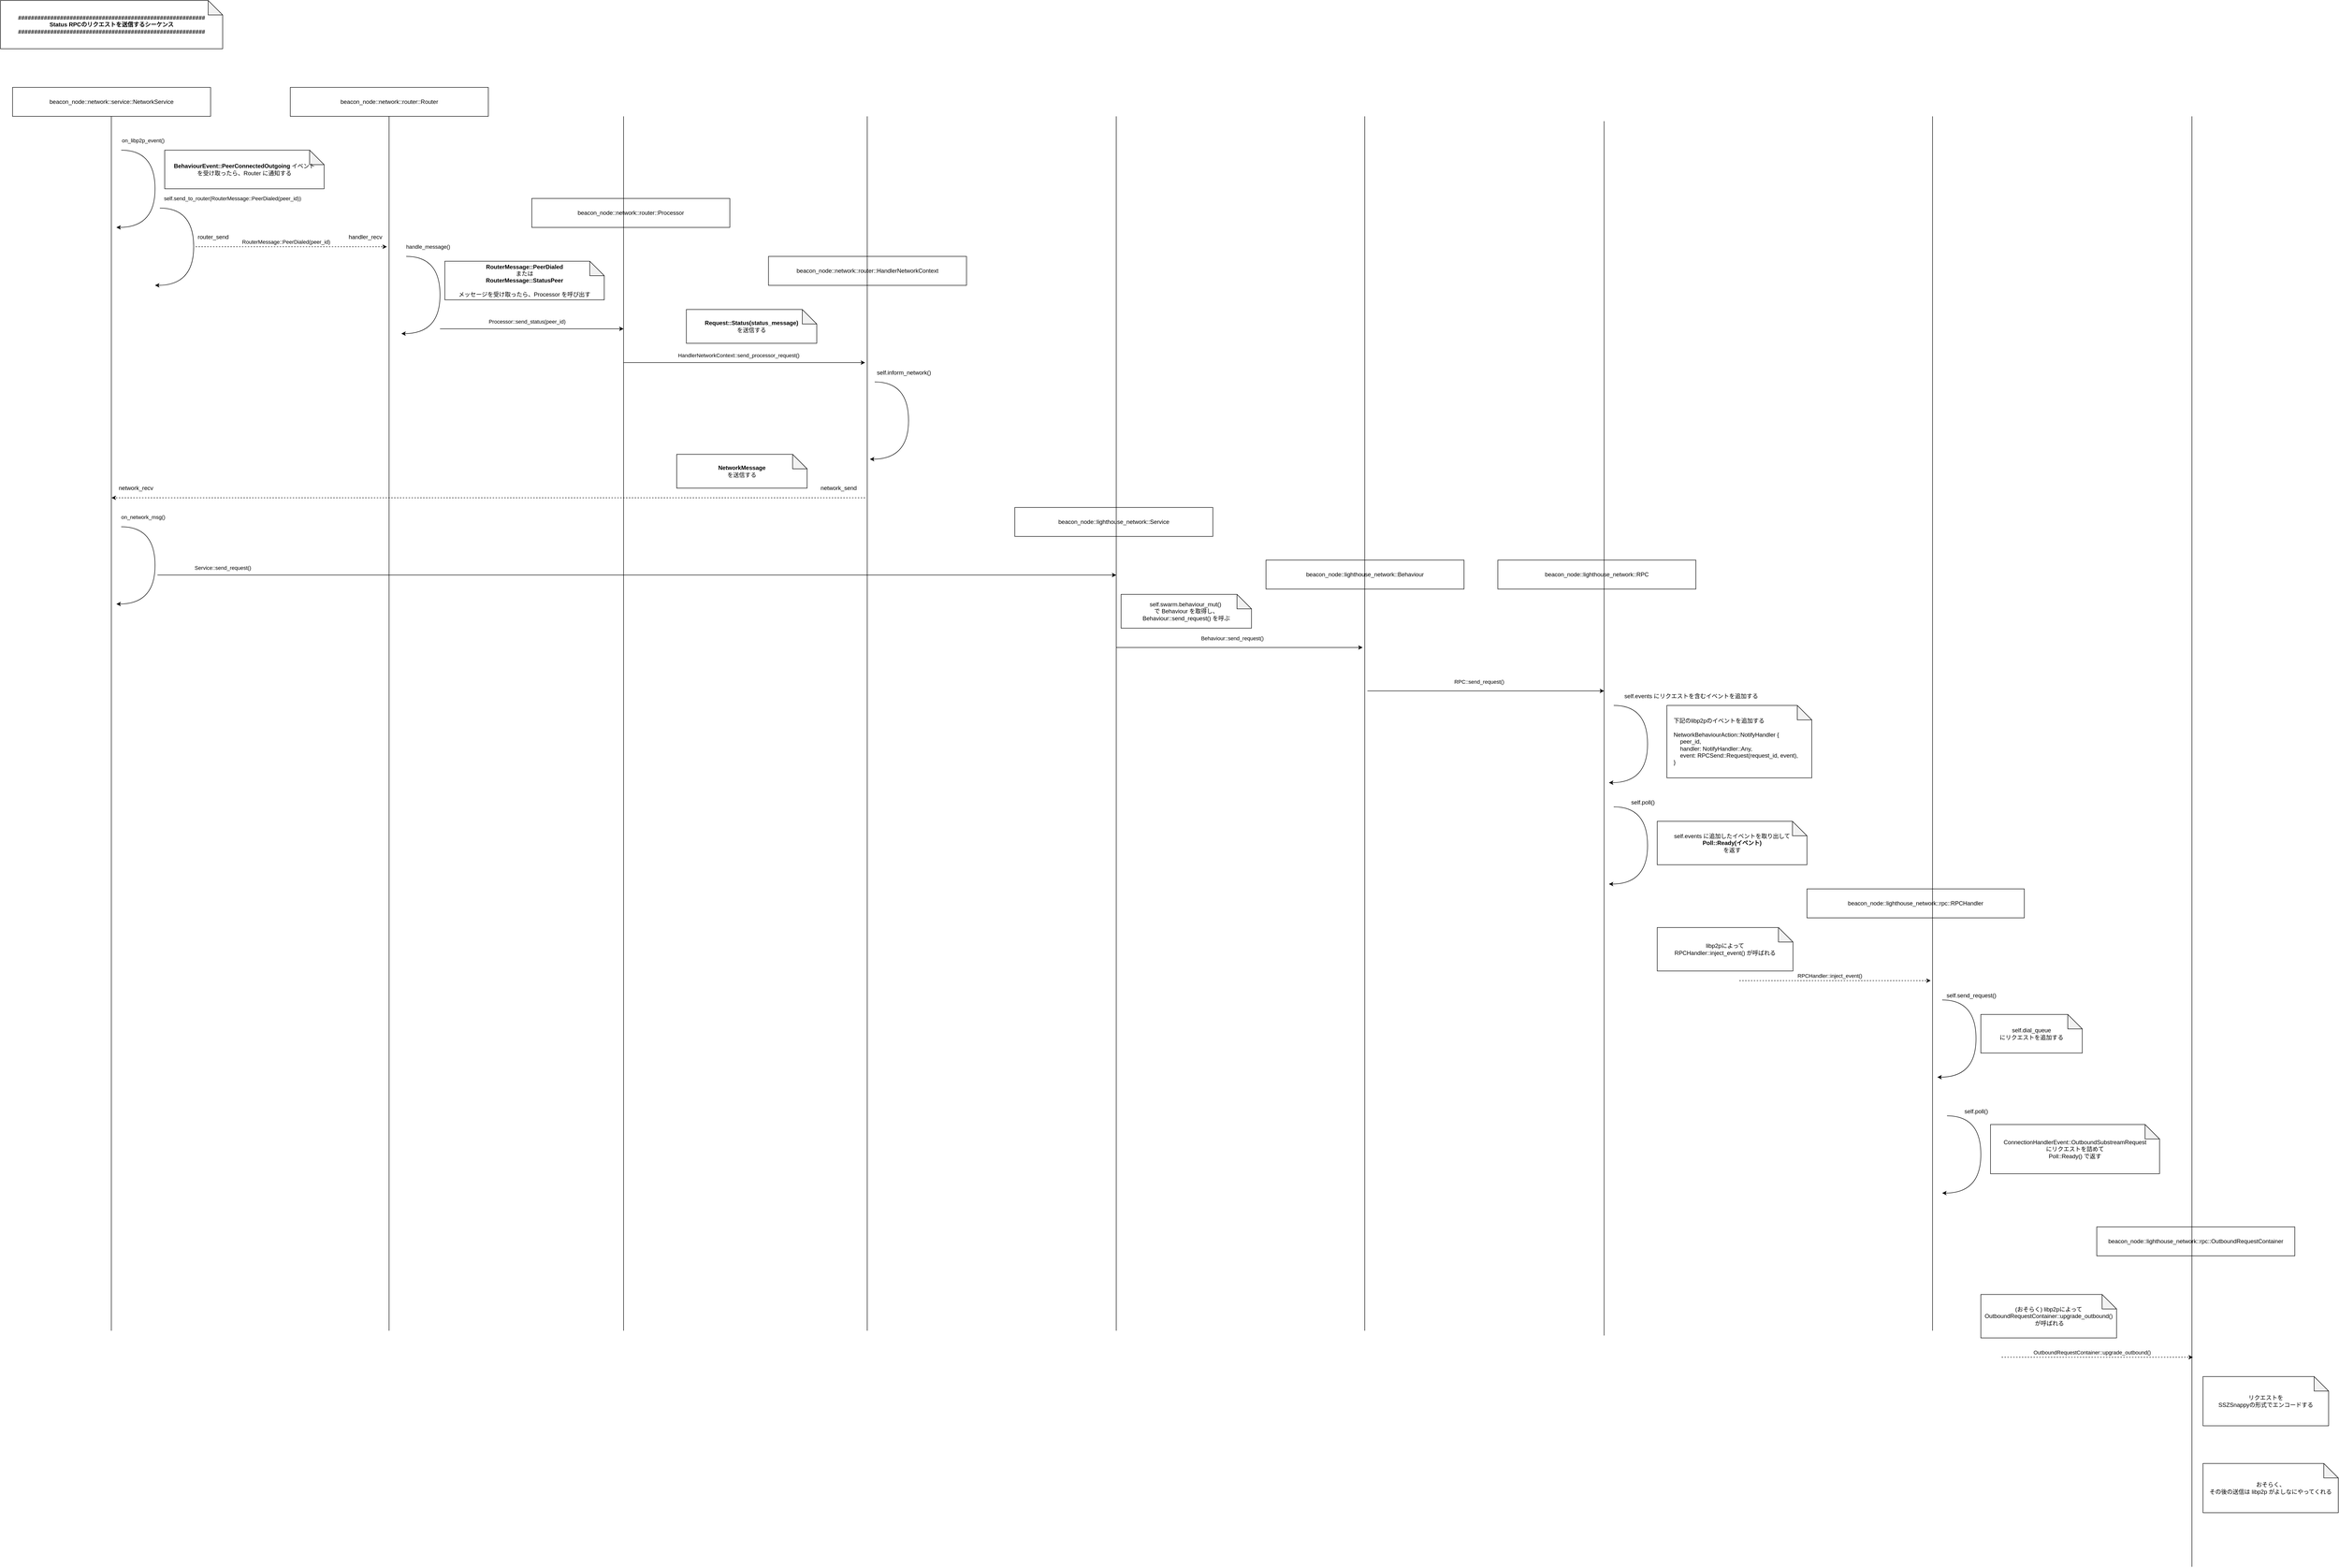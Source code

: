 <mxfile>
    <diagram id="WmQeqPcZGVHwFXoyWa7D" name="Page-1">
        <mxGraphModel dx="883" dy="872" grid="1" gridSize="10" guides="1" tooltips="1" connect="1" arrows="1" fold="1" page="1" pageScale="1" pageWidth="827" pageHeight="1169" background="none" math="0" shadow="0">
            <root>
                <mxCell id="0"/>
                <mxCell id="1" parent="0"/>
                <mxCell id="2" value="##########################################################&lt;br&gt;Status RPCのリクエストを送信するシーケンス&lt;br&gt;##########################################################" style="shape=note;whiteSpace=wrap;html=1;backgroundOutline=1;darkOpacity=0.05;fontStyle=1" parent="1" vertex="1">
                    <mxGeometry x="10" y="10" width="460" height="100" as="geometry"/>
                </mxCell>
                <mxCell id="3" value="beacon_node::network::router::Router" style="rounded=0;whiteSpace=wrap;html=1;" parent="1" vertex="1">
                    <mxGeometry x="610" y="190" width="410" height="60" as="geometry"/>
                </mxCell>
                <mxCell id="6" value="" style="endArrow=none;html=1;" parent="1" edge="1">
                    <mxGeometry width="50" height="50" relative="1" as="geometry">
                        <mxPoint x="814.5" y="2765" as="sourcePoint"/>
                        <mxPoint x="814.5" y="250" as="targetPoint"/>
                    </mxGeometry>
                </mxCell>
                <mxCell id="10" value="beacon_node::network::router::Processor" style="rounded=0;whiteSpace=wrap;html=1;" parent="1" vertex="1">
                    <mxGeometry x="1110" y="420" width="410" height="60" as="geometry"/>
                </mxCell>
                <mxCell id="11" value="" style="endArrow=none;html=1;" parent="1" edge="1">
                    <mxGeometry width="50" height="50" relative="1" as="geometry">
                        <mxPoint x="1300" y="2765" as="sourcePoint"/>
                        <mxPoint x="1300" y="250" as="targetPoint"/>
                    </mxGeometry>
                </mxCell>
                <mxCell id="15" value="beacon_node::network::router::HandlerNetworkContext" style="rounded=0;whiteSpace=wrap;html=1;" parent="1" vertex="1">
                    <mxGeometry x="1600" y="540" width="410" height="60" as="geometry"/>
                </mxCell>
                <mxCell id="16" value="" style="endArrow=none;html=1;" parent="1" edge="1">
                    <mxGeometry width="50" height="50" relative="1" as="geometry">
                        <mxPoint x="1804.47" y="2765" as="sourcePoint"/>
                        <mxPoint x="1804.47" y="250" as="targetPoint"/>
                    </mxGeometry>
                </mxCell>
                <mxCell id="24" value="beacon_node::lighthouse_network::Service" style="rounded=0;whiteSpace=wrap;html=1;" parent="1" vertex="1">
                    <mxGeometry x="2110" y="1060" width="410" height="60" as="geometry"/>
                </mxCell>
                <mxCell id="29" value="" style="curved=1;endArrow=classic;html=1;" parent="1" edge="1">
                    <mxGeometry width="50" height="50" relative="1" as="geometry">
                        <mxPoint x="1820" y="800" as="sourcePoint"/>
                        <mxPoint x="1810" y="960" as="targetPoint"/>
                        <Array as="points">
                            <mxPoint x="1890" y="800"/>
                            <mxPoint x="1890" y="960"/>
                        </Array>
                    </mxGeometry>
                </mxCell>
                <mxCell id="30" value="&lt;span style=&quot;font-size: 12px&quot;&gt;self.inform_network&lt;/span&gt;&lt;span style=&quot;font-size: 12px&quot;&gt;()&lt;/span&gt;" style="edgeLabel;html=1;align=center;verticalAlign=middle;resizable=0;points=[];" parent="29" vertex="1" connectable="0">
                    <mxGeometry x="0.073" relative="1" as="geometry">
                        <mxPoint x="-10" y="-116" as="offset"/>
                    </mxGeometry>
                </mxCell>
                <mxCell id="35" value="beacon_node::lighthouse_network::Behaviour" style="rounded=0;whiteSpace=wrap;html=1;" parent="1" vertex="1">
                    <mxGeometry x="2630" y="1169" width="410" height="60" as="geometry"/>
                </mxCell>
                <mxCell id="36" value="" style="endArrow=classic;html=1;dashed=1;" parent="1" edge="1">
                    <mxGeometry width="50" height="50" relative="1" as="geometry">
                        <mxPoint x="1800" y="1040" as="sourcePoint"/>
                        <mxPoint x="240" y="1040" as="targetPoint"/>
                    </mxGeometry>
                </mxCell>
                <mxCell id="39" value="" style="endArrow=none;html=1;" parent="1" edge="1">
                    <mxGeometry width="50" height="50" relative="1" as="geometry">
                        <mxPoint x="2834.47" y="2765" as="sourcePoint"/>
                        <mxPoint x="2834.47" y="250" as="targetPoint"/>
                    </mxGeometry>
                </mxCell>
                <mxCell id="47" value="" style="endArrow=classic;html=1;exitX=1;exitY=0.5;exitDx=0;exitDy=0;" parent="1" edge="1">
                    <mxGeometry width="50" height="50" relative="1" as="geometry">
                        <mxPoint x="2320.0" y="1350" as="sourcePoint"/>
                        <mxPoint x="2830" y="1350.05" as="targetPoint"/>
                    </mxGeometry>
                </mxCell>
                <mxCell id="122" value="Behaviour::send_request()" style="edgeLabel;html=1;align=center;verticalAlign=middle;resizable=0;points=[];" parent="47" vertex="1" connectable="0">
                    <mxGeometry x="-0.143" y="-1" relative="1" as="geometry">
                        <mxPoint x="21" y="-20" as="offset"/>
                    </mxGeometry>
                </mxCell>
                <mxCell id="48" value="beacon_node::lighthouse_network::RPC" style="rounded=0;whiteSpace=wrap;html=1;" parent="1" vertex="1">
                    <mxGeometry x="3110" y="1169" width="410" height="60" as="geometry"/>
                </mxCell>
                <mxCell id="49" value="" style="endArrow=none;html=1;" parent="1" edge="1">
                    <mxGeometry width="50" height="50" relative="1" as="geometry">
                        <mxPoint x="3330" y="2775" as="sourcePoint"/>
                        <mxPoint x="3330" y="260" as="targetPoint"/>
                    </mxGeometry>
                </mxCell>
                <mxCell id="52" value="beacon_node::lighthouse_network::rpc::RPCHandler" style="rounded=0;whiteSpace=wrap;html=1;" parent="1" vertex="1">
                    <mxGeometry x="3750" y="1850" width="450" height="60" as="geometry"/>
                </mxCell>
                <mxCell id="55" value="" style="endArrow=none;html=1;" parent="1" edge="1">
                    <mxGeometry width="50" height="50" relative="1" as="geometry">
                        <mxPoint x="4010" y="2765" as="sourcePoint"/>
                        <mxPoint x="4010" y="250" as="targetPoint"/>
                    </mxGeometry>
                </mxCell>
                <mxCell id="67" value="beacon_node::lighthouse_network::rpc::OutboundRequestContainer" style="rounded=0;whiteSpace=wrap;html=1;" parent="1" vertex="1">
                    <mxGeometry x="4350" y="2550" width="410" height="60" as="geometry"/>
                </mxCell>
                <mxCell id="70" value="" style="endArrow=none;html=1;" parent="1" edge="1">
                    <mxGeometry width="50" height="50" relative="1" as="geometry">
                        <mxPoint x="4547" y="3254" as="sourcePoint"/>
                        <mxPoint x="4547" y="250" as="targetPoint"/>
                    </mxGeometry>
                </mxCell>
                <mxCell id="82" value="beacon_node::network::service::NetworkService" style="rounded=0;whiteSpace=wrap;html=1;" parent="1" vertex="1">
                    <mxGeometry x="35" y="190" width="410" height="60" as="geometry"/>
                </mxCell>
                <mxCell id="83" value="" style="endArrow=none;html=1;" parent="1" edge="1">
                    <mxGeometry width="50" height="50" relative="1" as="geometry">
                        <mxPoint x="239.5" y="2765" as="sourcePoint"/>
                        <mxPoint x="239.5" y="250" as="targetPoint"/>
                    </mxGeometry>
                </mxCell>
                <mxCell id="85" value="" style="curved=1;endArrow=classic;html=1;" parent="1" edge="1">
                    <mxGeometry width="50" height="50" relative="1" as="geometry">
                        <mxPoint x="260" y="320" as="sourcePoint"/>
                        <mxPoint x="250" y="480" as="targetPoint"/>
                        <Array as="points">
                            <mxPoint x="330" y="320"/>
                            <mxPoint x="330" y="480"/>
                        </Array>
                    </mxGeometry>
                </mxCell>
                <mxCell id="86" value="&lt;span style=&quot;color: rgba(0 , 0 , 0 , 0) ; font-family: monospace ; font-size: 0px&quot;&gt;%3CmxGraphModel%3E%3Croot%3E%3CmxCell%20id%3D%220%22%2F%3E%3CmxCell%20id%3D%221%22%20parent%3D%220%22%2F%3E%3CmxCell%20id%3D%222%22%20value%3D%22%22%20style%3D%22curved%3D1%3BendArrow%3Dclassic%3Bhtml%3D1%3B%22%20edge%3D%221%22%20parent%3D%221%22%3E%3CmxGeometry%20width%3D%2250%22%20height%3D%2250%22%20relative%3D%221%22%20as%3D%22geometry%22%3E%3CmxPoint%20x%3D%22740%22%20y%3D%22340%22%20as%3D%22sourcePoint%22%2F%3E%3CmxPoint%20x%3D%22730%22%20y%3D%22500%22%20as%3D%22targetPoint%22%2F%3E%3CArray%20as%3D%22points%22%3E%3CmxPoint%20x%3D%22810%22%20y%3D%22340%22%2F%3E%3CmxPoint%20x%3D%22810%22%20y%3D%22500%22%2F%3E%3C%2FArray%3E%3C%2FmxGeometry%3E%3C%2FmxCell%3E%3CmxCell%20id%3D%223%22%20value%3D%22handle_rpc_request()%22%20style%3D%22edgeLabel%3Bhtml%3D1%3Balign%3Dcenter%3BverticalAlign%3Dmiddle%3Bresizable%3D0%3Bpoints%3D%5B%5D%3B%22%20vertex%3D%221%22%20connectable%3D%220%22%20parent%3D%222%22%3E%3CmxGeometry%20x%3D%220.073%22%20relative%3D%221%22%20as%3D%22geometry%22%3E%3CmxPoint%20x%3D%22-10%22%20y%3D%22-106%22%20as%3D%22offset%22%2F%3E%3C%2FmxGeometry%3E%3C%2FmxCell%3E%3C%2Froot%3E%3C%2FmxGraphModel%3&lt;/span&gt;&lt;font color=&quot;rgba(0, 0, 0, 0)&quot; face=&quot;monospace&quot;&gt;&lt;span style=&quot;font-size: 0px&quot;&gt;on_libp2p_event&lt;/span&gt;&lt;/font&gt;" style="edgeLabel;html=1;align=center;verticalAlign=middle;resizable=0;points=[];" parent="85" vertex="1" connectable="0">
                    <mxGeometry x="0.073" relative="1" as="geometry">
                        <mxPoint x="-10" y="-106" as="offset"/>
                    </mxGeometry>
                </mxCell>
                <mxCell id="88" value="on_libp2p_event()" style="edgeLabel;html=1;align=center;verticalAlign=middle;resizable=0;points=[];" parent="85" vertex="1" connectable="0">
                    <mxGeometry x="-0.71" y="-12" relative="1" as="geometry">
                        <mxPoint y="-32" as="offset"/>
                    </mxGeometry>
                </mxCell>
                <mxCell id="89" value="BehaviourEvent::PeerConnectedOutgoing&lt;span style=&quot;font-weight: normal&quot;&gt; イベント&lt;br&gt;を受け取ったら、Router に通知する&lt;br&gt;&lt;/span&gt;" style="shape=note;whiteSpace=wrap;html=1;backgroundOutline=1;darkOpacity=0.05;fontStyle=1" parent="1" vertex="1">
                    <mxGeometry x="350" y="320" width="330" height="80" as="geometry"/>
                </mxCell>
                <mxCell id="90" value="" style="curved=1;endArrow=classic;html=1;" parent="1" edge="1">
                    <mxGeometry width="50" height="50" relative="1" as="geometry">
                        <mxPoint x="340" y="440" as="sourcePoint"/>
                        <mxPoint x="330" y="600" as="targetPoint"/>
                        <Array as="points">
                            <mxPoint x="410" y="440"/>
                            <mxPoint x="410" y="600"/>
                        </Array>
                    </mxGeometry>
                </mxCell>
                <mxCell id="91" value="&lt;span style=&quot;color: rgba(0 , 0 , 0 , 0) ; font-family: monospace ; font-size: 0px&quot;&gt;%3CmxGraphModel%3E%3Croot%3E%3CmxCell%20id%3D%220%22%2F%3E%3CmxCell%20id%3D%221%22%20parent%3D%220%22%2F%3E%3CmxCell%20id%3D%222%22%20value%3D%22%22%20style%3D%22curved%3D1%3BendArrow%3Dclassic%3Bhtml%3D1%3B%22%20edge%3D%221%22%20parent%3D%221%22%3E%3CmxGeometry%20width%3D%2250%22%20height%3D%2250%22%20relative%3D%221%22%20as%3D%22geometry%22%3E%3CmxPoint%20x%3D%22740%22%20y%3D%22340%22%20as%3D%22sourcePoint%22%2F%3E%3CmxPoint%20x%3D%22730%22%20y%3D%22500%22%20as%3D%22targetPoint%22%2F%3E%3CArray%20as%3D%22points%22%3E%3CmxPoint%20x%3D%22810%22%20y%3D%22340%22%2F%3E%3CmxPoint%20x%3D%22810%22%20y%3D%22500%22%2F%3E%3C%2FArray%3E%3C%2FmxGeometry%3E%3C%2FmxCell%3E%3CmxCell%20id%3D%223%22%20value%3D%22handle_rpc_request()%22%20style%3D%22edgeLabel%3Bhtml%3D1%3Balign%3Dcenter%3BverticalAlign%3Dmiddle%3Bresizable%3D0%3Bpoints%3D%5B%5D%3B%22%20vertex%3D%221%22%20connectable%3D%220%22%20parent%3D%222%22%3E%3CmxGeometry%20x%3D%220.073%22%20relative%3D%221%22%20as%3D%22geometry%22%3E%3CmxPoint%20x%3D%22-10%22%20y%3D%22-106%22%20as%3D%22offset%22%2F%3E%3C%2FmxGeometry%3E%3C%2FmxCell%3E%3C%2Froot%3E%3C%2FmxGraphModel%3&lt;/span&gt;&lt;font color=&quot;rgba(0, 0, 0, 0)&quot; face=&quot;monospace&quot;&gt;&lt;span style=&quot;font-size: 0px&quot;&gt;on_libp2p_event&lt;/span&gt;&lt;/font&gt;" style="edgeLabel;html=1;align=center;verticalAlign=middle;resizable=0;points=[];" parent="90" vertex="1" connectable="0">
                    <mxGeometry x="0.073" relative="1" as="geometry">
                        <mxPoint x="-10" y="-106" as="offset"/>
                    </mxGeometry>
                </mxCell>
                <mxCell id="92" value="self.send_to_router(RouterMessage::PeerDialed(peer_id))" style="edgeLabel;html=1;align=center;verticalAlign=middle;resizable=0;points=[];" parent="90" vertex="1" connectable="0">
                    <mxGeometry x="-0.71" y="-12" relative="1" as="geometry">
                        <mxPoint x="105" y="-32" as="offset"/>
                    </mxGeometry>
                </mxCell>
                <mxCell id="95" value="" style="curved=1;endArrow=classic;html=1;" parent="1" edge="1">
                    <mxGeometry width="50" height="50" relative="1" as="geometry">
                        <mxPoint x="850" y="540" as="sourcePoint"/>
                        <mxPoint x="840" y="700" as="targetPoint"/>
                        <Array as="points">
                            <mxPoint x="920" y="540"/>
                            <mxPoint x="920" y="700"/>
                        </Array>
                    </mxGeometry>
                </mxCell>
                <mxCell id="96" value="&lt;span style=&quot;color: rgba(0 , 0 , 0 , 0) ; font-family: monospace ; font-size: 0px&quot;&gt;%3CmxGraphModel%3E%3Croot%3E%3CmxCell%20id%3D%220%22%2F%3E%3CmxCell%20id%3D%221%22%20parent%3D%220%22%2F%3E%3CmxCell%20id%3D%222%22%20value%3D%22%22%20style%3D%22curved%3D1%3BendArrow%3Dclassic%3Bhtml%3D1%3B%22%20edge%3D%221%22%20parent%3D%221%22%3E%3CmxGeometry%20width%3D%2250%22%20height%3D%2250%22%20relative%3D%221%22%20as%3D%22geometry%22%3E%3CmxPoint%20x%3D%22740%22%20y%3D%22340%22%20as%3D%22sourcePoint%22%2F%3E%3CmxPoint%20x%3D%22730%22%20y%3D%22500%22%20as%3D%22targetPoint%22%2F%3E%3CArray%20as%3D%22points%22%3E%3CmxPoint%20x%3D%22810%22%20y%3D%22340%22%2F%3E%3CmxPoint%20x%3D%22810%22%20y%3D%22500%22%2F%3E%3C%2FArray%3E%3C%2FmxGeometry%3E%3C%2FmxCell%3E%3CmxCell%20id%3D%223%22%20value%3D%22handle_rpc_request()%22%20style%3D%22edgeLabel%3Bhtml%3D1%3Balign%3Dcenter%3BverticalAlign%3Dmiddle%3Bresizable%3D0%3Bpoints%3D%5B%5D%3B%22%20vertex%3D%221%22%20connectable%3D%220%22%20parent%3D%222%22%3E%3CmxGeometry%20x%3D%220.073%22%20relative%3D%221%22%20as%3D%22geometry%22%3E%3CmxPoint%20x%3D%22-10%22%20y%3D%22-106%22%20as%3D%22offset%22%2F%3E%3C%2FmxGeometry%3E%3C%2FmxCell%3E%3C%2Froot%3E%3C%2FmxGraphModel%3&lt;/span&gt;&lt;font color=&quot;rgba(0, 0, 0, 0)&quot; face=&quot;monospace&quot;&gt;&lt;span style=&quot;font-size: 0px&quot;&gt;on_libp2p_event&lt;/span&gt;&lt;/font&gt;" style="edgeLabel;html=1;align=center;verticalAlign=middle;resizable=0;points=[];" parent="95" vertex="1" connectable="0">
                    <mxGeometry x="0.073" relative="1" as="geometry">
                        <mxPoint x="-10" y="-106" as="offset"/>
                    </mxGeometry>
                </mxCell>
                <mxCell id="97" value="handle_message()" style="edgeLabel;html=1;align=center;verticalAlign=middle;resizable=0;points=[];" parent="95" vertex="1" connectable="0">
                    <mxGeometry x="-0.71" y="-12" relative="1" as="geometry">
                        <mxPoint y="-32" as="offset"/>
                    </mxGeometry>
                </mxCell>
                <mxCell id="98" value="RouterMessage::PeerDialed&lt;br&gt;&lt;span style=&quot;font-weight: normal&quot;&gt;または&lt;/span&gt;&lt;br&gt; RouterMessage::StatusPeer&lt;br&gt;&lt;span style=&quot;font-weight: normal&quot;&gt;&lt;br&gt;&lt;/span&gt;&lt;span style=&quot;font-weight: normal&quot;&gt;メッセージを&lt;/span&gt;&lt;span style=&quot;font-weight: normal&quot;&gt;受け取ったら、Processor を呼び出す&lt;/span&gt;" style="shape=note;whiteSpace=wrap;html=1;backgroundOutline=1;darkOpacity=0.05;fontStyle=1" parent="1" vertex="1">
                    <mxGeometry x="930" y="550" width="330" height="80" as="geometry"/>
                </mxCell>
                <mxCell id="100" value="" style="endArrow=classic;html=1;" parent="1" edge="1">
                    <mxGeometry width="50" height="50" relative="1" as="geometry">
                        <mxPoint x="920" y="690" as="sourcePoint"/>
                        <mxPoint x="1300" y="690" as="targetPoint"/>
                    </mxGeometry>
                </mxCell>
                <mxCell id="101" value="Processor::send_status(peer_id)" style="edgeLabel;html=1;align=center;verticalAlign=middle;resizable=0;points=[];" parent="100" vertex="1" connectable="0">
                    <mxGeometry x="-0.037" y="1" relative="1" as="geometry">
                        <mxPoint x="-3" y="-14" as="offset"/>
                    </mxGeometry>
                </mxCell>
                <mxCell id="102" value="&lt;font color=&quot;rgba(0, 0, 0, 0)&quot; face=&quot;monospace&quot;&gt;&lt;span style=&quot;font-size: 0px&quot;&gt;ha&lt;/span&gt;&lt;/font&gt;" style="edgeLabel;html=1;align=center;verticalAlign=middle;resizable=0;points=[];" parent="1" vertex="1" connectable="0">
                    <mxGeometry x="780" y="470" as="geometry">
                        <mxPoint x="-5" y="3" as="offset"/>
                    </mxGeometry>
                </mxCell>
                <mxCell id="103" value="handler_recv" style="text;html=1;align=center;verticalAlign=middle;resizable=0;points=[];autosize=1;strokeColor=none;fillColor=none;" parent="1" vertex="1">
                    <mxGeometry x="720" y="490" width="90" height="20" as="geometry"/>
                </mxCell>
                <mxCell id="104" value="router_send" style="text;html=1;align=center;verticalAlign=middle;resizable=0;points=[];autosize=1;strokeColor=none;fillColor=none;" parent="1" vertex="1">
                    <mxGeometry x="410" y="490" width="80" height="20" as="geometry"/>
                </mxCell>
                <mxCell id="108" value="" style="endArrow=classic;html=1;dashed=1;" parent="1" edge="1">
                    <mxGeometry width="50" height="50" relative="1" as="geometry">
                        <mxPoint x="414" y="520" as="sourcePoint"/>
                        <mxPoint x="810" y="520" as="targetPoint"/>
                    </mxGeometry>
                </mxCell>
                <mxCell id="109" value="RouterMessage::PeerDialed(peer_id)" style="edgeLabel;html=1;align=center;verticalAlign=middle;resizable=0;points=[];" parent="108" vertex="1" connectable="0">
                    <mxGeometry x="-0.574" relative="1" as="geometry">
                        <mxPoint x="102" y="-10" as="offset"/>
                    </mxGeometry>
                </mxCell>
                <mxCell id="110" value="" style="endArrow=classic;html=1;" parent="1" edge="1">
                    <mxGeometry width="50" height="50" relative="1" as="geometry">
                        <mxPoint x="1300" y="760" as="sourcePoint"/>
                        <mxPoint x="1800" y="760" as="targetPoint"/>
                    </mxGeometry>
                </mxCell>
                <mxCell id="111" value="HandlerNetworkContext::send_processor_request()" style="edgeLabel;html=1;align=center;verticalAlign=middle;resizable=0;points=[];" parent="110" vertex="1" connectable="0">
                    <mxGeometry x="-0.037" y="1" relative="1" as="geometry">
                        <mxPoint x="-3" y="-14" as="offset"/>
                    </mxGeometry>
                </mxCell>
                <mxCell id="112" value="Request::Status(status_message)&lt;br&gt;&lt;span style=&quot;font-weight: normal&quot;&gt;を送信する&lt;/span&gt;" style="shape=note;whiteSpace=wrap;html=1;backgroundOutline=1;darkOpacity=0.05;fontStyle=1" parent="1" vertex="1">
                    <mxGeometry x="1430" y="650" width="270" height="70" as="geometry"/>
                </mxCell>
                <mxCell id="113" value="network_send" style="text;html=1;align=center;verticalAlign=middle;resizable=0;points=[];autosize=1;strokeColor=none;fillColor=none;" parent="1" vertex="1">
                    <mxGeometry x="1700" y="1010" width="90" height="20" as="geometry"/>
                </mxCell>
                <mxCell id="114" value="network_recv" style="text;html=1;align=center;verticalAlign=middle;resizable=0;points=[];autosize=1;strokeColor=none;fillColor=none;" parent="1" vertex="1">
                    <mxGeometry x="245" y="1010" width="90" height="20" as="geometry"/>
                </mxCell>
                <mxCell id="115" value="NetworkMessage&lt;br&gt;&lt;span style=&quot;font-weight: normal&quot;&gt;を送信する&lt;/span&gt;" style="shape=note;whiteSpace=wrap;html=1;backgroundOutline=1;darkOpacity=0.05;fontStyle=1" parent="1" vertex="1">
                    <mxGeometry x="1410" y="950" width="270" height="70" as="geometry"/>
                </mxCell>
                <mxCell id="116" value="" style="curved=1;endArrow=classic;html=1;" parent="1" edge="1">
                    <mxGeometry width="50" height="50" relative="1" as="geometry">
                        <mxPoint x="260" y="1100" as="sourcePoint"/>
                        <mxPoint x="250" y="1260" as="targetPoint"/>
                        <Array as="points">
                            <mxPoint x="330" y="1100"/>
                            <mxPoint x="330" y="1260"/>
                        </Array>
                    </mxGeometry>
                </mxCell>
                <mxCell id="117" value="&lt;span style=&quot;color: rgba(0 , 0 , 0 , 0) ; font-family: monospace ; font-size: 0px&quot;&gt;%3CmxGraphModel%3E%3Croot%3E%3CmxCell%20id%3D%220%22%2F%3E%3CmxCell%20id%3D%221%22%20parent%3D%220%22%2F%3E%3CmxCell%20id%3D%222%22%20value%3D%22%22%20style%3D%22curved%3D1%3BendArrow%3Dclassic%3Bhtml%3D1%3B%22%20edge%3D%221%22%20parent%3D%221%22%3E%3CmxGeometry%20width%3D%2250%22%20height%3D%2250%22%20relative%3D%221%22%20as%3D%22geometry%22%3E%3CmxPoint%20x%3D%22740%22%20y%3D%22340%22%20as%3D%22sourcePoint%22%2F%3E%3CmxPoint%20x%3D%22730%22%20y%3D%22500%22%20as%3D%22targetPoint%22%2F%3E%3CArray%20as%3D%22points%22%3E%3CmxPoint%20x%3D%22810%22%20y%3D%22340%22%2F%3E%3CmxPoint%20x%3D%22810%22%20y%3D%22500%22%2F%3E%3C%2FArray%3E%3C%2FmxGeometry%3E%3C%2FmxCell%3E%3CmxCell%20id%3D%223%22%20value%3D%22handle_rpc_request()%22%20style%3D%22edgeLabel%3Bhtml%3D1%3Balign%3Dcenter%3BverticalAlign%3Dmiddle%3Bresizable%3D0%3Bpoints%3D%5B%5D%3B%22%20vertex%3D%221%22%20connectable%3D%220%22%20parent%3D%222%22%3E%3CmxGeometry%20x%3D%220.073%22%20relative%3D%221%22%20as%3D%22geometry%22%3E%3CmxPoint%20x%3D%22-10%22%20y%3D%22-106%22%20as%3D%22offset%22%2F%3E%3C%2FmxGeometry%3E%3C%2FmxCell%3E%3C%2Froot%3E%3C%2FmxGraphModel%3&lt;/span&gt;&lt;font color=&quot;rgba(0, 0, 0, 0)&quot; face=&quot;monospace&quot;&gt;&lt;span style=&quot;font-size: 0px&quot;&gt;on_libp2p_event&lt;/span&gt;&lt;/font&gt;" style="edgeLabel;html=1;align=center;verticalAlign=middle;resizable=0;points=[];" parent="116" vertex="1" connectable="0">
                    <mxGeometry x="0.073" relative="1" as="geometry">
                        <mxPoint x="-10" y="-106" as="offset"/>
                    </mxGeometry>
                </mxCell>
                <mxCell id="118" value="on_network_msg()" style="edgeLabel;html=1;align=center;verticalAlign=middle;resizable=0;points=[];" parent="116" vertex="1" connectable="0">
                    <mxGeometry x="-0.71" y="-12" relative="1" as="geometry">
                        <mxPoint y="-32" as="offset"/>
                    </mxGeometry>
                </mxCell>
                <mxCell id="119" value="" style="endArrow=none;html=1;" parent="1" edge="1">
                    <mxGeometry width="50" height="50" relative="1" as="geometry">
                        <mxPoint x="2320" y="2765" as="sourcePoint"/>
                        <mxPoint x="2320" y="250" as="targetPoint"/>
                    </mxGeometry>
                </mxCell>
                <mxCell id="120" value="" style="endArrow=classic;html=1;" parent="1" edge="1">
                    <mxGeometry width="50" height="50" relative="1" as="geometry">
                        <mxPoint x="335" y="1200" as="sourcePoint"/>
                        <mxPoint x="2320" y="1200" as="targetPoint"/>
                    </mxGeometry>
                </mxCell>
                <mxCell id="121" value="Service::send_request()" style="edgeLabel;html=1;align=center;verticalAlign=middle;resizable=0;points=[];" parent="120" vertex="1" connectable="0">
                    <mxGeometry x="-0.037" y="1" relative="1" as="geometry">
                        <mxPoint x="-821" y="-14" as="offset"/>
                    </mxGeometry>
                </mxCell>
                <mxCell id="123" value="self.swarm.behaviour_mut()&amp;nbsp;&lt;br&gt;で Behaviour を取得し、&lt;br&gt;Behaviour::send_request() を呼ぶ" style="shape=note;whiteSpace=wrap;html=1;backgroundOutline=1;darkOpacity=0.05;fontStyle=0" parent="1" vertex="1">
                    <mxGeometry x="2330" y="1240" width="270" height="70" as="geometry"/>
                </mxCell>
                <mxCell id="124" value="" style="endArrow=classic;html=1;exitX=1;exitY=0.5;exitDx=0;exitDy=0;" parent="1" edge="1">
                    <mxGeometry width="50" height="50" relative="1" as="geometry">
                        <mxPoint x="2840.0" y="1440" as="sourcePoint"/>
                        <mxPoint x="3330" y="1440" as="targetPoint"/>
                    </mxGeometry>
                </mxCell>
                <mxCell id="125" value="RPC::send_request()" style="edgeLabel;html=1;align=center;verticalAlign=middle;resizable=0;points=[];" parent="124" vertex="1" connectable="0">
                    <mxGeometry x="-0.143" y="-1" relative="1" as="geometry">
                        <mxPoint x="21" y="-20" as="offset"/>
                    </mxGeometry>
                </mxCell>
                <mxCell id="126" value="" style="curved=1;endArrow=classic;html=1;" parent="1" edge="1">
                    <mxGeometry width="50" height="50" relative="1" as="geometry">
                        <mxPoint x="3350" y="1470" as="sourcePoint"/>
                        <mxPoint x="3340" y="1630" as="targetPoint"/>
                        <Array as="points">
                            <mxPoint x="3420" y="1470"/>
                            <mxPoint x="3420" y="1630"/>
                        </Array>
                    </mxGeometry>
                </mxCell>
                <mxCell id="127" value="&lt;span style=&quot;font-size: 12px&quot;&gt;self.events にリクエストを含むイベントを追加する&lt;/span&gt;" style="edgeLabel;html=1;align=center;verticalAlign=middle;resizable=0;points=[];" parent="126" vertex="1" connectable="0">
                    <mxGeometry x="0.073" relative="1" as="geometry">
                        <mxPoint x="90" y="-116" as="offset"/>
                    </mxGeometry>
                </mxCell>
                <mxCell id="128" value="" style="curved=1;endArrow=classic;html=1;" parent="1" edge="1">
                    <mxGeometry width="50" height="50" relative="1" as="geometry">
                        <mxPoint x="3350" y="1680" as="sourcePoint"/>
                        <mxPoint x="3340" y="1840" as="targetPoint"/>
                        <Array as="points">
                            <mxPoint x="3420" y="1680"/>
                            <mxPoint x="3420" y="1840"/>
                        </Array>
                    </mxGeometry>
                </mxCell>
                <mxCell id="129" value="&lt;span style=&quot;font-size: 12px&quot;&gt;self.poll()&lt;/span&gt;" style="edgeLabel;html=1;align=center;verticalAlign=middle;resizable=0;points=[];" parent="128" vertex="1" connectable="0">
                    <mxGeometry x="0.073" relative="1" as="geometry">
                        <mxPoint x="-10" y="-106" as="offset"/>
                    </mxGeometry>
                </mxCell>
                <mxCell id="130" value="下記のlibp2pのイベントを追加する&lt;br&gt;&lt;br&gt;NetworkBehaviourAction::NotifyHandler {&lt;br&gt;&amp;nbsp; &amp;nbsp; peer_id,&lt;br&gt;&amp;nbsp; &amp;nbsp; handler:&amp;nbsp;NotifyHandler::Any,&lt;br&gt;&amp;nbsp; &amp;nbsp;&amp;nbsp;event: RPCSend::Request(request_id, event),&lt;br&gt;}" style="shape=note;whiteSpace=wrap;html=1;backgroundOutline=1;darkOpacity=0.05;fontStyle=0;align=left;spacingLeft=12;" parent="1" vertex="1">
                    <mxGeometry x="3460" y="1470" width="300" height="150" as="geometry"/>
                </mxCell>
                <mxCell id="131" value="self.events に追加したイベントを取り出して&lt;br&gt;&lt;b&gt;Poll::Ready(イベント)&lt;/b&gt;&lt;br&gt;を返す" style="shape=note;whiteSpace=wrap;html=1;backgroundOutline=1;darkOpacity=0.05;fontStyle=0" parent="1" vertex="1">
                    <mxGeometry x="3440" y="1710" width="310" height="90" as="geometry"/>
                </mxCell>
                <mxCell id="132" value="" style="endArrow=classic;html=1;dashed=1;" parent="1" edge="1">
                    <mxGeometry width="50" height="50" relative="1" as="geometry">
                        <mxPoint x="3610" y="2040" as="sourcePoint"/>
                        <mxPoint x="4006" y="2040" as="targetPoint"/>
                    </mxGeometry>
                </mxCell>
                <mxCell id="133" value="RPCHandler::inject_event()" style="edgeLabel;html=1;align=center;verticalAlign=middle;resizable=0;points=[];" parent="132" vertex="1" connectable="0">
                    <mxGeometry x="-0.574" relative="1" as="geometry">
                        <mxPoint x="102" y="-10" as="offset"/>
                    </mxGeometry>
                </mxCell>
                <mxCell id="134" value="libp2pによって&lt;br&gt;RPCHandler::inject_event() が呼ばれる" style="shape=note;whiteSpace=wrap;html=1;backgroundOutline=1;darkOpacity=0.05;fontStyle=0" parent="1" vertex="1">
                    <mxGeometry x="3440" y="1930" width="281" height="90" as="geometry"/>
                </mxCell>
                <mxCell id="135" value="" style="curved=1;endArrow=classic;html=1;" parent="1" edge="1">
                    <mxGeometry width="50" height="50" relative="1" as="geometry">
                        <mxPoint x="4030" y="2080" as="sourcePoint"/>
                        <mxPoint x="4020" y="2240" as="targetPoint"/>
                        <Array as="points">
                            <mxPoint x="4100" y="2080"/>
                            <mxPoint x="4100" y="2240"/>
                        </Array>
                    </mxGeometry>
                </mxCell>
                <mxCell id="136" value="&lt;span style=&quot;font-size: 12px&quot;&gt;self.send_request()&lt;/span&gt;" style="edgeLabel;html=1;align=center;verticalAlign=middle;resizable=0;points=[];" parent="135" vertex="1" connectable="0">
                    <mxGeometry x="0.073" relative="1" as="geometry">
                        <mxPoint x="-10" y="-106" as="offset"/>
                    </mxGeometry>
                </mxCell>
                <mxCell id="137" value="self.dial_queue&lt;br&gt;にリクエストを追加する" style="shape=note;whiteSpace=wrap;html=1;backgroundOutline=1;darkOpacity=0.05;fontStyle=0" parent="1" vertex="1">
                    <mxGeometry x="4110" y="2110" width="210" height="80" as="geometry"/>
                </mxCell>
                <mxCell id="138" value="" style="curved=1;endArrow=classic;html=1;" parent="1" edge="1">
                    <mxGeometry width="50" height="50" relative="1" as="geometry">
                        <mxPoint x="4040" y="2320" as="sourcePoint"/>
                        <mxPoint x="4030" y="2480" as="targetPoint"/>
                        <Array as="points">
                            <mxPoint x="4110" y="2320"/>
                            <mxPoint x="4110" y="2480"/>
                        </Array>
                    </mxGeometry>
                </mxCell>
                <mxCell id="139" value="&lt;span style=&quot;font-size: 12px&quot;&gt;self.poll()&lt;/span&gt;" style="edgeLabel;html=1;align=center;verticalAlign=middle;resizable=0;points=[];" parent="138" vertex="1" connectable="0">
                    <mxGeometry x="0.073" relative="1" as="geometry">
                        <mxPoint x="-10" y="-106" as="offset"/>
                    </mxGeometry>
                </mxCell>
                <mxCell id="140" value="ConnectionHandlerEvent::OutboundSubstreamRequest&lt;br&gt;にリクエストを詰めて&lt;br&gt;Poll::Ready() で返す" style="shape=note;whiteSpace=wrap;html=1;backgroundOutline=1;darkOpacity=0.05;fontStyle=0" parent="1" vertex="1">
                    <mxGeometry x="4130" y="2338" width="350" height="102" as="geometry"/>
                </mxCell>
                <mxCell id="141" value="" style="endArrow=classic;html=1;dashed=1;" parent="1" edge="1">
                    <mxGeometry width="50" height="50" relative="1" as="geometry">
                        <mxPoint x="4153" y="2820" as="sourcePoint"/>
                        <mxPoint x="4549" y="2820" as="targetPoint"/>
                    </mxGeometry>
                </mxCell>
                <mxCell id="142" value="OutboundRequestContainer::upgrade_outbound()" style="edgeLabel;html=1;align=center;verticalAlign=middle;resizable=0;points=[];" parent="141" vertex="1" connectable="0">
                    <mxGeometry x="-0.574" relative="1" as="geometry">
                        <mxPoint x="102" y="-10" as="offset"/>
                    </mxGeometry>
                </mxCell>
                <mxCell id="143" value="(おそらく) libp2pによって&lt;br&gt;OutboundRequestContainer::upgrade_outbound()&lt;br&gt;&amp;nbsp;が呼ばれる" style="shape=note;whiteSpace=wrap;html=1;backgroundOutline=1;darkOpacity=0.05;fontStyle=0" parent="1" vertex="1">
                    <mxGeometry x="4110" y="2690" width="281" height="90" as="geometry"/>
                </mxCell>
                <mxCell id="145" value="リクエストを&lt;br&gt;SSZSnappyの形式でエンコードする" style="shape=note;whiteSpace=wrap;html=1;backgroundOutline=1;darkOpacity=0.05;fontStyle=0" parent="1" vertex="1">
                    <mxGeometry x="4570" y="2860" width="260" height="102" as="geometry"/>
                </mxCell>
                <mxCell id="146" value="おそらく、&lt;br&gt;その後の送信は libp2p がよしなにやってくれる" style="shape=note;whiteSpace=wrap;html=1;backgroundOutline=1;darkOpacity=0.05;fontStyle=0" parent="1" vertex="1">
                    <mxGeometry x="4570" y="3040" width="280" height="102" as="geometry"/>
                </mxCell>
            </root>
        </mxGraphModel>
    </diagram>
</mxfile>